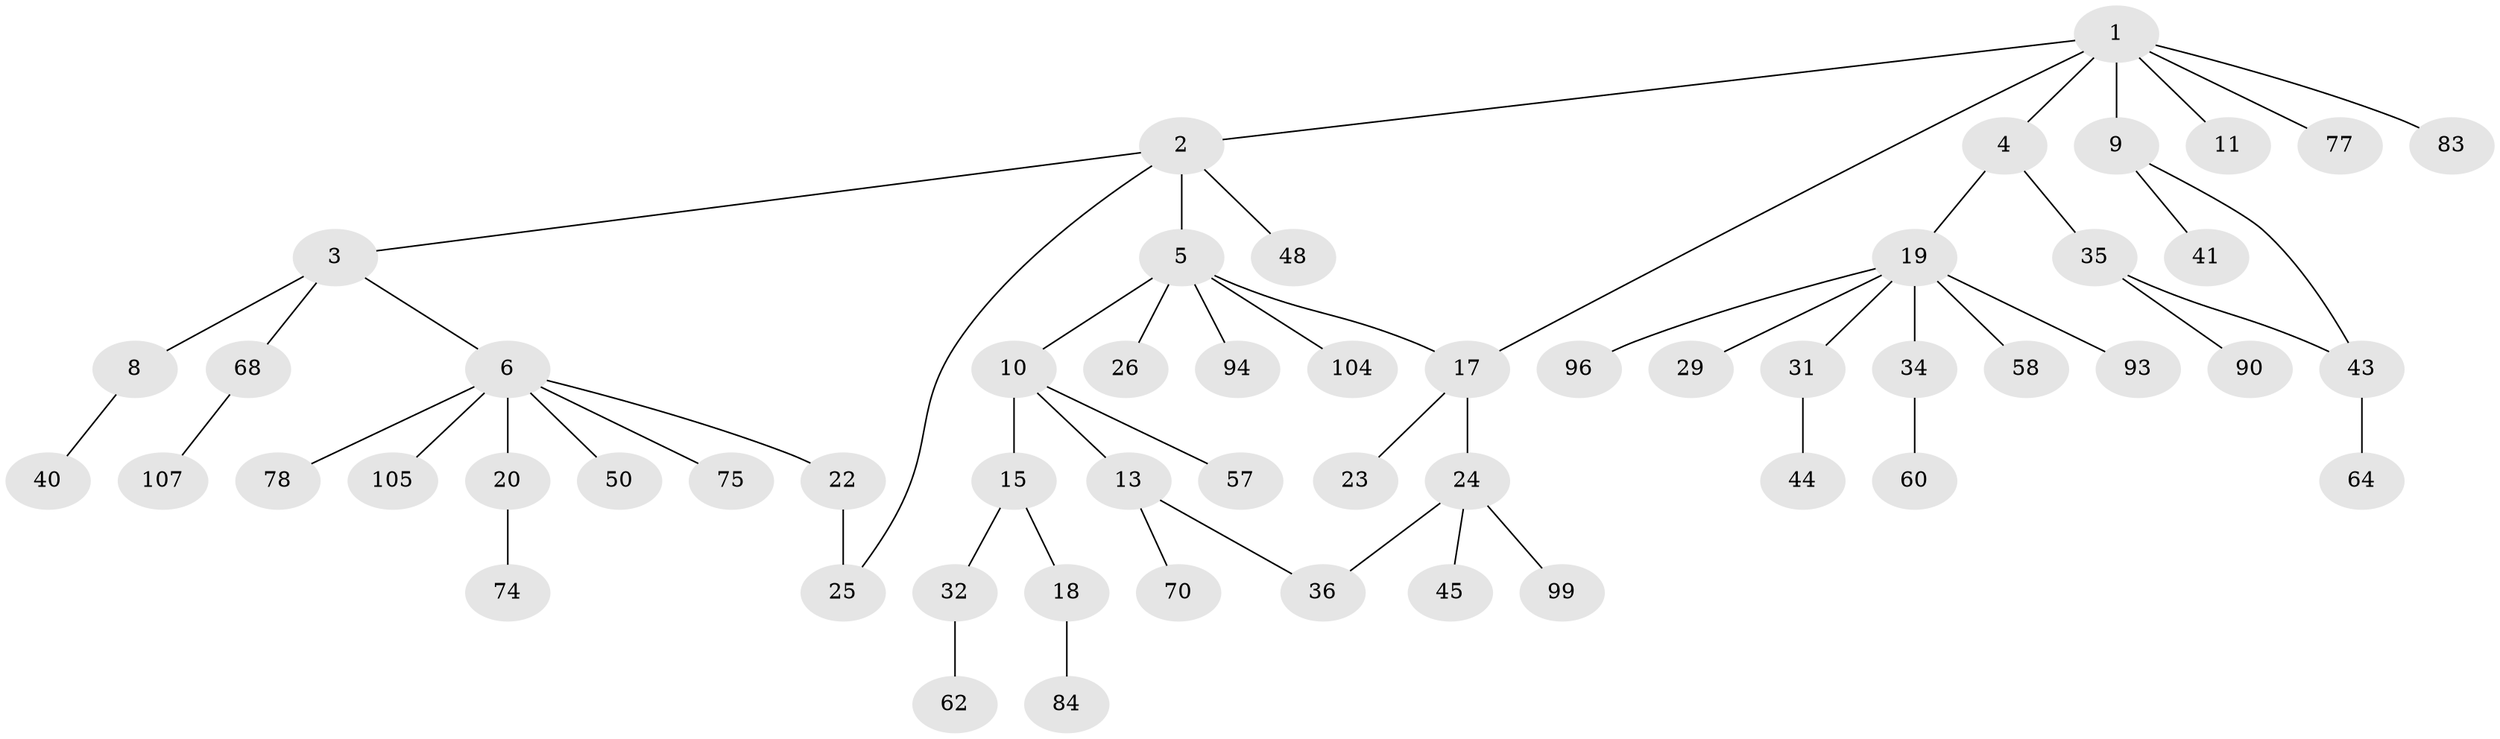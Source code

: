 // original degree distribution, {7: 0.01818181818181818, 5: 0.05454545454545454, 6: 0.00909090909090909, 4: 0.06363636363636363, 2: 0.2909090909090909, 1: 0.4636363636363636, 3: 0.1}
// Generated by graph-tools (version 1.1) at 2025/13/03/09/25 04:13:19]
// undirected, 55 vertices, 58 edges
graph export_dot {
graph [start="1"]
  node [color=gray90,style=filled];
  1;
  2;
  3 [super="+21+14"];
  4 [super="+55+71+30"];
  5 [super="+7+106"];
  6;
  8;
  9 [super="+12"];
  10;
  11;
  13 [super="+16"];
  15 [super="+52"];
  17 [super="+53"];
  18 [super="+59"];
  19 [super="+69+27"];
  20 [super="+46"];
  22;
  23 [super="+87"];
  24;
  25 [super="+108"];
  26 [super="+37+56"];
  29;
  31 [super="+76+47+88"];
  32;
  34 [super="+39"];
  35 [super="+38+54+67"];
  36;
  40;
  41 [super="+65"];
  43;
  44 [super="+81"];
  45;
  48;
  50;
  57 [super="+79+86"];
  58;
  60;
  62;
  64;
  68;
  70;
  74;
  75 [super="+82"];
  77 [super="+89"];
  78 [super="+95"];
  83;
  84;
  90;
  93;
  94;
  96;
  99;
  104;
  105;
  107 [super="+109"];
  1 -- 2;
  1 -- 4;
  1 -- 9;
  1 -- 11;
  1 -- 17;
  1 -- 77;
  1 -- 83;
  2 -- 3;
  2 -- 5;
  2 -- 25;
  2 -- 48;
  3 -- 6;
  3 -- 8;
  3 -- 68;
  4 -- 19;
  4 -- 35;
  5 -- 10;
  5 -- 104;
  5 -- 26;
  5 -- 94;
  5 -- 17;
  6 -- 20;
  6 -- 22;
  6 -- 50;
  6 -- 75;
  6 -- 78;
  6 -- 105;
  8 -- 40;
  9 -- 43;
  9 -- 41;
  10 -- 13;
  10 -- 15;
  10 -- 57;
  13 -- 36;
  13 -- 70;
  15 -- 18;
  15 -- 32;
  17 -- 23;
  17 -- 24;
  18 -- 84;
  19 -- 29;
  19 -- 34;
  19 -- 96;
  19 -- 58;
  19 -- 93;
  19 -- 31;
  20 -- 74;
  22 -- 25;
  24 -- 36;
  24 -- 45;
  24 -- 99;
  31 -- 44;
  32 -- 62;
  34 -- 60;
  35 -- 90;
  35 -- 43;
  43 -- 64;
  68 -- 107;
}

